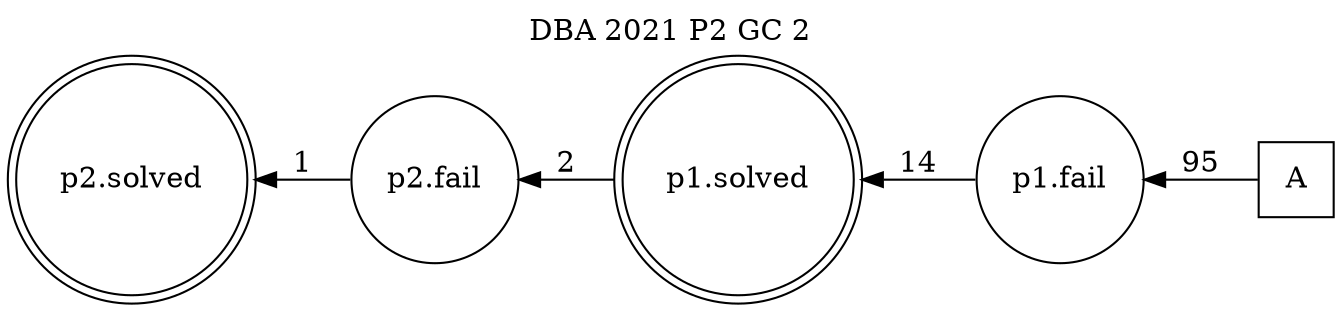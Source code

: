 digraph DBA_2021_P2_GC_2_GOOD {
labelloc="tl"
label= " DBA 2021 P2 GC 2 "
rankdir="RL";
graph [ size=" 10 , 10 !"]

"A" [shape="square" label="A"]
"p1.fail" [shape="circle" label="p1.fail"]
"p1.solved" [shape="doublecircle" label="p1.solved"]
"p2.fail" [shape="circle" label="p2.fail"]
"p2.solved" [shape="doublecircle" label="p2.solved"]
"A" -> "p1.fail" [ label=95]
"p1.fail" -> "p1.solved" [ label=14]
"p1.solved" -> "p2.fail" [ label=2]
"p2.fail" -> "p2.solved" [ label=1]
}
